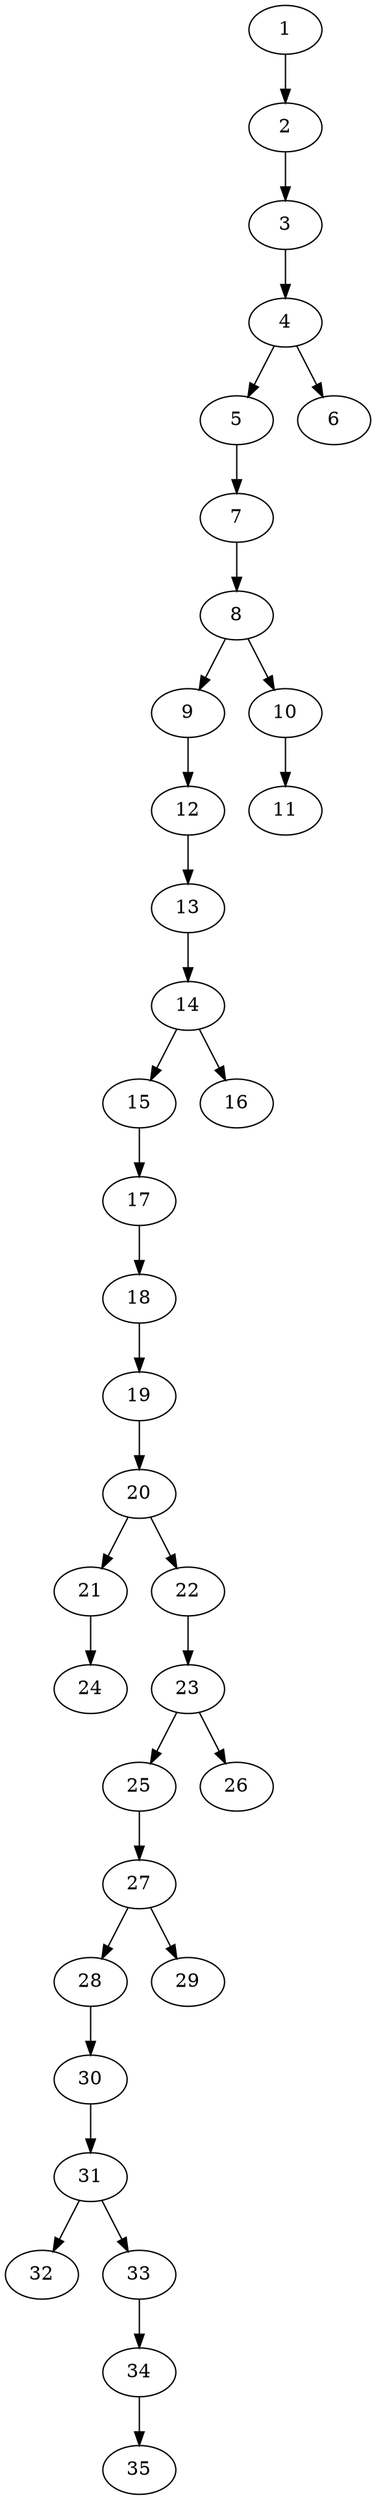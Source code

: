 // DAG automatically generated by daggen at Thu Oct  3 14:05:37 2019
// ./daggen --dot -n 35 --ccr 0.4 --fat 0.3 --regular 0.9 --density 0.5 --mindata 5242880 --maxdata 52428800 
digraph G {
  1 [size="80645120", alpha="0.03", expect_size="32258048"] 
  1 -> 2 [size ="32258048"]
  2 [size="63354880", alpha="0.10", expect_size="25341952"] 
  2 -> 3 [size ="25341952"]
  3 [size="77281280", alpha="0.17", expect_size="30912512"] 
  3 -> 4 [size ="30912512"]
  4 [size="57090560", alpha="0.02", expect_size="22836224"] 
  4 -> 5 [size ="22836224"]
  4 -> 6 [size ="22836224"]
  5 [size="130496000", alpha="0.07", expect_size="52198400"] 
  5 -> 7 [size ="52198400"]
  6 [size="51417600", alpha="0.13", expect_size="20567040"] 
  7 [size="79854080", alpha="0.00", expect_size="31941632"] 
  7 -> 8 [size ="31941632"]
  8 [size="26426880", alpha="0.20", expect_size="10570752"] 
  8 -> 9 [size ="10570752"]
  8 -> 10 [size ="10570752"]
  9 [size="27025920", alpha="0.04", expect_size="10810368"] 
  9 -> 12 [size ="10810368"]
  10 [size="55928320", alpha="0.11", expect_size="22371328"] 
  10 -> 11 [size ="22371328"]
  11 [size="59128320", alpha="0.00", expect_size="23651328"] 
  12 [size="78871040", alpha="0.17", expect_size="31548416"] 
  12 -> 13 [size ="31548416"]
  13 [size="18831360", alpha="0.03", expect_size="7532544"] 
  13 -> 14 [size ="7532544"]
  14 [size="118343680", alpha="0.13", expect_size="47337472"] 
  14 -> 15 [size ="47337472"]
  14 -> 16 [size ="47337472"]
  15 [size="13109760", alpha="0.00", expect_size="5243904"] 
  15 -> 17 [size ="5243904"]
  16 [size="54080000", alpha="0.06", expect_size="21632000"] 
  17 [size="128911360", alpha="0.01", expect_size="51564544"] 
  17 -> 18 [size ="51564544"]
  18 [size="129945600", alpha="0.15", expect_size="51978240"] 
  18 -> 19 [size ="51978240"]
  19 [size="127247360", alpha="0.02", expect_size="50898944"] 
  19 -> 20 [size ="50898944"]
  20 [size="34301440", alpha="0.01", expect_size="13720576"] 
  20 -> 21 [size ="13720576"]
  20 -> 22 [size ="13720576"]
  21 [size="100152320", alpha="0.13", expect_size="40060928"] 
  21 -> 24 [size ="40060928"]
  22 [size="100861440", alpha="0.12", expect_size="40344576"] 
  22 -> 23 [size ="40344576"]
  23 [size="84536320", alpha="0.03", expect_size="33814528"] 
  23 -> 25 [size ="33814528"]
  23 -> 26 [size ="33814528"]
  24 [size="104327680", alpha="0.01", expect_size="41731072"] 
  25 [size="63022080", alpha="0.19", expect_size="25208832"] 
  25 -> 27 [size ="25208832"]
  26 [size="63966720", alpha="0.04", expect_size="25586688"] 
  27 [size="100672000", alpha="0.19", expect_size="40268800"] 
  27 -> 28 [size ="40268800"]
  27 -> 29 [size ="40268800"]
  28 [size="108782080", alpha="0.18", expect_size="43512832"] 
  28 -> 30 [size ="43512832"]
  29 [size="79006720", alpha="0.18", expect_size="31602688"] 
  30 [size="88637440", alpha="0.06", expect_size="35454976"] 
  30 -> 31 [size ="35454976"]
  31 [size="97016320", alpha="0.01", expect_size="38806528"] 
  31 -> 32 [size ="38806528"]
  31 -> 33 [size ="38806528"]
  32 [size="53716480", alpha="0.08", expect_size="21486592"] 
  33 [size="126955520", alpha="0.15", expect_size="50782208"] 
  33 -> 34 [size ="50782208"]
  34 [size="27013120", alpha="0.01", expect_size="10805248"] 
  34 -> 35 [size ="10805248"]
  35 [size="33799680", alpha="0.06", expect_size="13519872"] 
}
